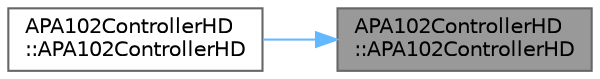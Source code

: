 digraph "APA102ControllerHD::APA102ControllerHD"
{
 // LATEX_PDF_SIZE
  bgcolor="transparent";
  edge [fontname=Helvetica,fontsize=10,labelfontname=Helvetica,labelfontsize=10];
  node [fontname=Helvetica,fontsize=10,shape=box,height=0.2,width=0.4];
  rankdir="RL";
  Node1 [id="Node000001",label="APA102ControllerHD\l::APA102ControllerHD",height=0.2,width=0.4,color="gray40", fillcolor="grey60", style="filled", fontcolor="black",tooltip=" "];
  Node1 -> Node2 [id="edge1_Node000001_Node000002",dir="back",color="steelblue1",style="solid",tooltip=" "];
  Node2 [id="Node000002",label="APA102ControllerHD\l::APA102ControllerHD",height=0.2,width=0.4,color="grey40", fillcolor="white", style="filled",URL="$d6/dc7/class_a_p_a102_controller_h_d_a73ae94107d0a9cea02ed76b8543f5dce.html#a73ae94107d0a9cea02ed76b8543f5dce",tooltip=" "];
}
